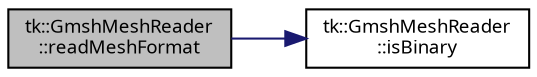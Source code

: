 digraph "tk::GmshMeshReader::readMeshFormat"
{
 // INTERACTIVE_SVG=YES
  bgcolor="transparent";
  edge [fontname="sans-serif",fontsize="9",labelfontname="sans-serif",labelfontsize="9"];
  node [fontname="sans-serif",fontsize="9",shape=record];
  rankdir="LR";
  Node1 [label="tk::GmshMeshReader\l::readMeshFormat",height=0.2,width=0.4,color="black", fillcolor="grey75", style="filled", fontcolor="black"];
  Node1 -> Node2 [color="midnightblue",fontsize="9",style="solid",fontname="sans-serif"];
  Node2 [label="tk::GmshMeshReader\l::isBinary",height=0.2,width=0.4,color="black",URL="$classtk_1_1_gmsh_mesh_reader.html#aab978c00354cad7bcd35fed1c2123304",tooltip="Mesh binary type query. "];
}
